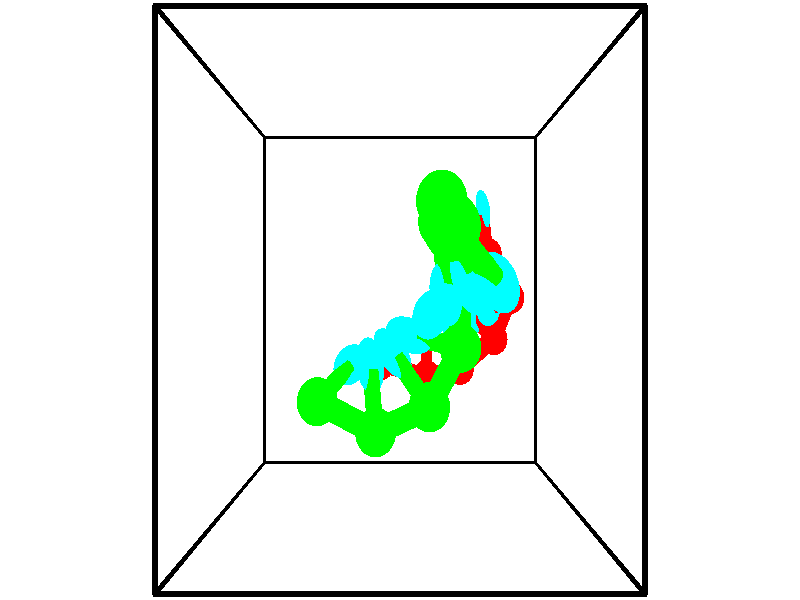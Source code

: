 // switches for output
#declare DRAW_BASES = 1; // possible values are 0, 1; only relevant for DNA ribbons
#declare DRAW_BASES_TYPE = 3; // possible values are 1, 2, 3; only relevant for DNA ribbons
#declare DRAW_FOG = 0; // set to 1 to enable fog

#include "colors.inc"

#include "transforms.inc"
background { rgb <1, 1, 1>}

#default {
   normal{
       ripples 0.25
       frequency 0.20
       turbulence 0.2
       lambda 5
   }
	finish {
		phong 0.1
		phong_size 40.
	}
}

// original window dimensions: 1024x640


// camera settings

camera {
	sky <-0, 1, 0>
	up <-0, 1, 0>
	right 1.6 * <1, 0, 0>
	location <2.5, 2.5, 11.1562>
	look_at <2.5, 2.5, 2.5>
	direction <0, 0, -8.6562>
	angle 67.0682
}


# declare cpy_camera_pos = <2.5, 2.5, 11.1562>;
# if (DRAW_FOG = 1)
fog {
	fog_type 2
	up vnormalize(cpy_camera_pos)
	color rgbt<1,1,1,0.3>
	distance 1e-5
	fog_alt 3e-3
	fog_offset 4
}
# end


// LIGHTS

# declare lum = 6;
global_settings {
	ambient_light rgb lum * <0.05, 0.05, 0.05>
	max_trace_level 15
}# declare cpy_direct_light_amount = 0.25;
light_source
{	1000 * <-1, -1, 1>,
	rgb lum * cpy_direct_light_amount
	parallel
}

light_source
{	1000 * <1, 1, -1>,
	rgb lum * cpy_direct_light_amount
	parallel
}

// strand 0

// nucleotide -1

// particle -1
sphere {
	<3.275132, 3.593520, 1.187932> 0.250000
	pigment { color rgbt <1,0,0,0> }
	no_shadow
}
cylinder {
	<3.217873, 3.672653, 0.800041>,  <3.183517, 3.720133, 0.567307>, 0.100000
	pigment { color rgbt <1,0,0,0> }
	no_shadow
}
cylinder {
	<3.217873, 3.672653, 0.800041>,  <3.275132, 3.593520, 1.187932>, 0.100000
	pigment { color rgbt <1,0,0,0> }
	no_shadow
}

// particle -1
sphere {
	<3.217873, 3.672653, 0.800041> 0.100000
	pigment { color rgbt <1,0,0,0> }
	no_shadow
}
sphere {
	0, 1
	scale<0.080000,0.200000,0.300000>
	matrix <0.919978, 0.387850, -0.056680,
		0.364896, -0.900241, -0.237522,
		-0.143149, 0.197832, -0.969727,
		3.174928, 3.732003, 0.509123>
	pigment { color rgbt <0,1,1,0> }
	no_shadow
}
cylinder {
	<3.792414, 3.228877, 0.850491>,  <3.275132, 3.593520, 1.187932>, 0.130000
	pigment { color rgbt <1,0,0,0> }
	no_shadow
}

// nucleotide -1

// particle -1
sphere {
	<3.792414, 3.228877, 0.850491> 0.250000
	pigment { color rgbt <1,0,0,0> }
	no_shadow
}
cylinder {
	<3.692276, 3.542793, 0.623711>,  <3.632193, 3.731143, 0.487643>, 0.100000
	pigment { color rgbt <1,0,0,0> }
	no_shadow
}
cylinder {
	<3.692276, 3.542793, 0.623711>,  <3.792414, 3.228877, 0.850491>, 0.100000
	pigment { color rgbt <1,0,0,0> }
	no_shadow
}

// particle -1
sphere {
	<3.692276, 3.542793, 0.623711> 0.100000
	pigment { color rgbt <1,0,0,0> }
	no_shadow
}
sphere {
	0, 1
	scale<0.080000,0.200000,0.300000>
	matrix <0.967395, 0.179553, -0.178625,
		-0.038385, -0.593182, -0.804153,
		-0.250345, 0.784790, -0.566949,
		3.617172, 3.778230, 0.453626>
	pigment { color rgbt <0,1,1,0> }
	no_shadow
}
cylinder {
	<4.110253, 3.197506, 0.095223>,  <3.792414, 3.228877, 0.850491>, 0.130000
	pigment { color rgbt <1,0,0,0> }
	no_shadow
}

// nucleotide -1

// particle -1
sphere {
	<4.110253, 3.197506, 0.095223> 0.250000
	pigment { color rgbt <1,0,0,0> }
	no_shadow
}
cylinder {
	<4.041397, 3.571762, 0.218475>,  <4.000083, 3.796316, 0.292426>, 0.100000
	pigment { color rgbt <1,0,0,0> }
	no_shadow
}
cylinder {
	<4.041397, 3.571762, 0.218475>,  <4.110253, 3.197506, 0.095223>, 0.100000
	pigment { color rgbt <1,0,0,0> }
	no_shadow
}

// particle -1
sphere {
	<4.041397, 3.571762, 0.218475> 0.100000
	pigment { color rgbt <1,0,0,0> }
	no_shadow
}
sphere {
	0, 1
	scale<0.080000,0.200000,0.300000>
	matrix <0.895017, 0.279214, -0.347828,
		-0.411477, 0.215906, -0.885478,
		-0.172140, 0.935641, 0.308130,
		3.989755, 3.852454, 0.310914>
	pigment { color rgbt <0,1,1,0> }
	no_shadow
}
cylinder {
	<4.521893, 2.534978, 0.104569>,  <4.110253, 3.197506, 0.095223>, 0.130000
	pigment { color rgbt <1,0,0,0> }
	no_shadow
}

// nucleotide -1

// particle -1
sphere {
	<4.521893, 2.534978, 0.104569> 0.250000
	pigment { color rgbt <1,0,0,0> }
	no_shadow
}
cylinder {
	<4.254822, 2.417252, 0.378090>,  <4.094579, 2.346616, 0.542202>, 0.100000
	pigment { color rgbt <1,0,0,0> }
	no_shadow
}
cylinder {
	<4.254822, 2.417252, 0.378090>,  <4.521893, 2.534978, 0.104569>, 0.100000
	pigment { color rgbt <1,0,0,0> }
	no_shadow
}

// particle -1
sphere {
	<4.254822, 2.417252, 0.378090> 0.100000
	pigment { color rgbt <1,0,0,0> }
	no_shadow
}
sphere {
	0, 1
	scale<0.080000,0.200000,0.300000>
	matrix <-0.638757, -0.245278, -0.729265,
		0.382356, -0.923697, -0.024230,
		-0.667677, -0.294317, 0.683802,
		4.054519, 2.328957, 0.583230>
	pigment { color rgbt <0,1,1,0> }
	no_shadow
}
cylinder {
	<4.260056, 1.890291, -0.150611>,  <4.521893, 2.534978, 0.104569>, 0.130000
	pigment { color rgbt <1,0,0,0> }
	no_shadow
}

// nucleotide -1

// particle -1
sphere {
	<4.260056, 1.890291, -0.150611> 0.250000
	pigment { color rgbt <1,0,0,0> }
	no_shadow
}
cylinder {
	<3.985535, 2.080406, 0.069603>,  <3.820822, 2.194475, 0.201732>, 0.100000
	pigment { color rgbt <1,0,0,0> }
	no_shadow
}
cylinder {
	<3.985535, 2.080406, 0.069603>,  <4.260056, 1.890291, -0.150611>, 0.100000
	pigment { color rgbt <1,0,0,0> }
	no_shadow
}

// particle -1
sphere {
	<3.985535, 2.080406, 0.069603> 0.100000
	pigment { color rgbt <1,0,0,0> }
	no_shadow
}
sphere {
	0, 1
	scale<0.080000,0.200000,0.300000>
	matrix <-0.700970, -0.230355, -0.674965,
		-0.193983, -0.849141, 0.491254,
		-0.686303, 0.475286, 0.550537,
		3.779644, 2.222993, 0.234764>
	pigment { color rgbt <0,1,1,0> }
	no_shadow
}
cylinder {
	<3.622575, 1.433048, -0.090703>,  <4.260056, 1.890291, -0.150611>, 0.130000
	pigment { color rgbt <1,0,0,0> }
	no_shadow
}

// nucleotide -1

// particle -1
sphere {
	<3.622575, 1.433048, -0.090703> 0.250000
	pigment { color rgbt <1,0,0,0> }
	no_shadow
}
cylinder {
	<3.493492, 1.799118, 0.005890>,  <3.416043, 2.018760, 0.063846>, 0.100000
	pigment { color rgbt <1,0,0,0> }
	no_shadow
}
cylinder {
	<3.493492, 1.799118, 0.005890>,  <3.622575, 1.433048, -0.090703>, 0.100000
	pigment { color rgbt <1,0,0,0> }
	no_shadow
}

// particle -1
sphere {
	<3.493492, 1.799118, 0.005890> 0.100000
	pigment { color rgbt <1,0,0,0> }
	no_shadow
}
sphere {
	0, 1
	scale<0.080000,0.200000,0.300000>
	matrix <-0.847094, -0.165438, -0.505036,
		-0.422247, -0.367536, 0.828628,
		-0.322706, 0.915176, 0.241482,
		3.396680, 2.073671, 0.078335>
	pigment { color rgbt <0,1,1,0> }
	no_shadow
}
cylinder {
	<2.978756, 1.345781, 0.218263>,  <3.622575, 1.433048, -0.090703>, 0.130000
	pigment { color rgbt <1,0,0,0> }
	no_shadow
}

// nucleotide -1

// particle -1
sphere {
	<2.978756, 1.345781, 0.218263> 0.250000
	pigment { color rgbt <1,0,0,0> }
	no_shadow
}
cylinder {
	<2.986435, 1.723755, 0.087585>,  <2.991042, 1.950539, 0.009179>, 0.100000
	pigment { color rgbt <1,0,0,0> }
	no_shadow
}
cylinder {
	<2.986435, 1.723755, 0.087585>,  <2.978756, 1.345781, 0.218263>, 0.100000
	pigment { color rgbt <1,0,0,0> }
	no_shadow
}

// particle -1
sphere {
	<2.986435, 1.723755, 0.087585> 0.100000
	pigment { color rgbt <1,0,0,0> }
	no_shadow
}
sphere {
	0, 1
	scale<0.080000,0.200000,0.300000>
	matrix <-0.803815, -0.179727, -0.567080,
		-0.594570, 0.273487, 0.756103,
		0.019197, 0.944935, -0.326693,
		2.992194, 2.007236, -0.010422>
	pigment { color rgbt <0,1,1,0> }
	no_shadow
}
cylinder {
	<2.150733, 1.531942, 0.154159>,  <2.978756, 1.345781, 0.218263>, 0.130000
	pigment { color rgbt <1,0,0,0> }
	no_shadow
}

// nucleotide -1

// particle -1
sphere {
	<2.150733, 1.531942, 0.154159> 0.250000
	pigment { color rgbt <1,0,0,0> }
	no_shadow
}
cylinder {
	<2.353233, 1.791016, -0.073601>,  <2.474734, 1.946460, -0.210256>, 0.100000
	pigment { color rgbt <1,0,0,0> }
	no_shadow
}
cylinder {
	<2.353233, 1.791016, -0.073601>,  <2.150733, 1.531942, 0.154159>, 0.100000
	pigment { color rgbt <1,0,0,0> }
	no_shadow
}

// particle -1
sphere {
	<2.353233, 1.791016, -0.073601> 0.100000
	pigment { color rgbt <1,0,0,0> }
	no_shadow
}
sphere {
	0, 1
	scale<0.080000,0.200000,0.300000>
	matrix <-0.695934, -0.083101, -0.713281,
		-0.509299, 0.757363, 0.408675,
		0.506252, 0.647684, -0.569398,
		2.505109, 1.985321, -0.244420>
	pigment { color rgbt <0,1,1,0> }
	no_shadow
}
// strand 1

// nucleotide -1

// particle -1
sphere {
	<1.476902, 1.453210, 3.693212> 0.250000
	pigment { color rgbt <0,1,0,0> }
	no_shadow
}
cylinder {
	<1.692471, 1.647720, 3.418083>,  <1.821812, 1.764426, 3.253006>, 0.100000
	pigment { color rgbt <0,1,0,0> }
	no_shadow
}
cylinder {
	<1.692471, 1.647720, 3.418083>,  <1.476902, 1.453210, 3.693212>, 0.100000
	pigment { color rgbt <0,1,0,0> }
	no_shadow
}

// particle -1
sphere {
	<1.692471, 1.647720, 3.418083> 0.100000
	pigment { color rgbt <0,1,0,0> }
	no_shadow
}
sphere {
	0, 1
	scale<0.080000,0.200000,0.300000>
	matrix <0.525615, 0.443954, 0.725695,
		0.658249, -0.752623, -0.016337,
		0.538922, 0.486275, -0.687823,
		1.854147, 1.793603, 3.211736>
	pigment { color rgbt <0,1,1,0> }
	no_shadow
}
cylinder {
	<2.201349, 1.149974, 3.767402>,  <1.476902, 1.453210, 3.693212>, 0.130000
	pigment { color rgbt <0,1,0,0> }
	no_shadow
}

// nucleotide -1

// particle -1
sphere {
	<2.201349, 1.149974, 3.767402> 0.250000
	pigment { color rgbt <0,1,0,0> }
	no_shadow
}
cylinder {
	<2.158222, 1.531036, 3.653687>,  <2.132346, 1.759674, 3.585457>, 0.100000
	pigment { color rgbt <0,1,0,0> }
	no_shadow
}
cylinder {
	<2.158222, 1.531036, 3.653687>,  <2.201349, 1.149974, 3.767402>, 0.100000
	pigment { color rgbt <0,1,0,0> }
	no_shadow
}

// particle -1
sphere {
	<2.158222, 1.531036, 3.653687> 0.100000
	pigment { color rgbt <0,1,0,0> }
	no_shadow
}
sphere {
	0, 1
	scale<0.080000,0.200000,0.300000>
	matrix <0.560142, 0.294458, 0.774296,
		0.821350, -0.075759, -0.565371,
		-0.107818, 0.952657, -0.284290,
		2.125877, 1.816833, 3.568400>
	pigment { color rgbt <0,1,1,0> }
	no_shadow
}
cylinder {
	<2.853462, 1.423437, 3.875828>,  <2.201349, 1.149974, 3.767402>, 0.130000
	pigment { color rgbt <0,1,0,0> }
	no_shadow
}

// nucleotide -1

// particle -1
sphere {
	<2.853462, 1.423437, 3.875828> 0.250000
	pigment { color rgbt <0,1,0,0> }
	no_shadow
}
cylinder {
	<2.600685, 1.730408, 3.832558>,  <2.449019, 1.914590, 3.806595>, 0.100000
	pigment { color rgbt <0,1,0,0> }
	no_shadow
}
cylinder {
	<2.600685, 1.730408, 3.832558>,  <2.853462, 1.423437, 3.875828>, 0.100000
	pigment { color rgbt <0,1,0,0> }
	no_shadow
}

// particle -1
sphere {
	<2.600685, 1.730408, 3.832558> 0.100000
	pigment { color rgbt <0,1,0,0> }
	no_shadow
}
sphere {
	0, 1
	scale<0.080000,0.200000,0.300000>
	matrix <0.441747, 0.471359, 0.763335,
		0.636794, 0.434598, -0.636882,
		-0.631944, 0.767428, -0.108176,
		2.411102, 1.960636, 3.800105>
	pigment { color rgbt <0,1,1,0> }
	no_shadow
}
cylinder {
	<3.234665, 2.014534, 3.829369>,  <2.853462, 1.423437, 3.875828>, 0.130000
	pigment { color rgbt <0,1,0,0> }
	no_shadow
}

// nucleotide -1

// particle -1
sphere {
	<3.234665, 2.014534, 3.829369> 0.250000
	pigment { color rgbt <0,1,0,0> }
	no_shadow
}
cylinder {
	<2.878239, 2.096725, 3.991249>,  <2.664383, 2.146041, 4.088377>, 0.100000
	pigment { color rgbt <0,1,0,0> }
	no_shadow
}
cylinder {
	<2.878239, 2.096725, 3.991249>,  <3.234665, 2.014534, 3.829369>, 0.100000
	pigment { color rgbt <0,1,0,0> }
	no_shadow
}

// particle -1
sphere {
	<2.878239, 2.096725, 3.991249> 0.100000
	pigment { color rgbt <0,1,0,0> }
	no_shadow
}
sphere {
	0, 1
	scale<0.080000,0.200000,0.300000>
	matrix <0.449355, 0.524934, 0.722859,
		-0.063908, 0.825968, -0.560083,
		-0.891065, 0.205480, 0.404700,
		2.610919, 2.158369, 4.112659>
	pigment { color rgbt <0,1,1,0> }
	no_shadow
}
cylinder {
	<3.209687, 2.803398, 3.977007>,  <3.234665, 2.014534, 3.829369>, 0.130000
	pigment { color rgbt <0,1,0,0> }
	no_shadow
}

// nucleotide -1

// particle -1
sphere {
	<3.209687, 2.803398, 3.977007> 0.250000
	pigment { color rgbt <0,1,0,0> }
	no_shadow
}
cylinder {
	<3.005157, 2.555267, 4.214912>,  <2.882440, 2.406389, 4.357656>, 0.100000
	pigment { color rgbt <0,1,0,0> }
	no_shadow
}
cylinder {
	<3.005157, 2.555267, 4.214912>,  <3.209687, 2.803398, 3.977007>, 0.100000
	pigment { color rgbt <0,1,0,0> }
	no_shadow
}

// particle -1
sphere {
	<3.005157, 2.555267, 4.214912> 0.100000
	pigment { color rgbt <0,1,0,0> }
	no_shadow
}
sphere {
	0, 1
	scale<0.080000,0.200000,0.300000>
	matrix <0.430216, 0.414346, 0.802017,
		-0.743951, 0.665966, 0.055010,
		-0.511324, -0.620327, 0.594762,
		2.851760, 2.369169, 4.393341>
	pigment { color rgbt <0,1,1,0> }
	no_shadow
}
cylinder {
	<2.949477, 3.214293, 4.556669>,  <3.209687, 2.803398, 3.977007>, 0.130000
	pigment { color rgbt <0,1,0,0> }
	no_shadow
}

// nucleotide -1

// particle -1
sphere {
	<2.949477, 3.214293, 4.556669> 0.250000
	pigment { color rgbt <0,1,0,0> }
	no_shadow
}
cylinder {
	<2.969818, 2.839340, 4.694496>,  <2.982023, 2.614368, 4.777192>, 0.100000
	pigment { color rgbt <0,1,0,0> }
	no_shadow
}
cylinder {
	<2.969818, 2.839340, 4.694496>,  <2.949477, 3.214293, 4.556669>, 0.100000
	pigment { color rgbt <0,1,0,0> }
	no_shadow
}

// particle -1
sphere {
	<2.969818, 2.839340, 4.694496> 0.100000
	pigment { color rgbt <0,1,0,0> }
	no_shadow
}
sphere {
	0, 1
	scale<0.080000,0.200000,0.300000>
	matrix <0.501619, 0.322310, 0.802804,
		-0.863593, 0.132017, 0.486599,
		0.050852, -0.937383, 0.344567,
		2.985074, 2.558125, 4.797866>
	pigment { color rgbt <0,1,1,0> }
	no_shadow
}
cylinder {
	<2.906658, 3.306535, 5.270401>,  <2.949477, 3.214293, 4.556669>, 0.130000
	pigment { color rgbt <0,1,0,0> }
	no_shadow
}

// nucleotide -1

// particle -1
sphere {
	<2.906658, 3.306535, 5.270401> 0.250000
	pigment { color rgbt <0,1,0,0> }
	no_shadow
}
cylinder {
	<3.060093, 2.940475, 5.220818>,  <3.152154, 2.720840, 5.191067>, 0.100000
	pigment { color rgbt <0,1,0,0> }
	no_shadow
}
cylinder {
	<3.060093, 2.940475, 5.220818>,  <2.906658, 3.306535, 5.270401>, 0.100000
	pigment { color rgbt <0,1,0,0> }
	no_shadow
}

// particle -1
sphere {
	<3.060093, 2.940475, 5.220818> 0.100000
	pigment { color rgbt <0,1,0,0> }
	no_shadow
}
sphere {
	0, 1
	scale<0.080000,0.200000,0.300000>
	matrix <0.602474, 0.146249, 0.784625,
		-0.699919, -0.375654, 0.607452,
		0.383587, -0.915148, -0.123960,
		3.175169, 2.665931, 5.183630>
	pigment { color rgbt <0,1,1,0> }
	no_shadow
}
cylinder {
	<2.950136, 3.028252, 5.912313>,  <2.906658, 3.306535, 5.270401>, 0.130000
	pigment { color rgbt <0,1,0,0> }
	no_shadow
}

// nucleotide -1

// particle -1
sphere {
	<2.950136, 3.028252, 5.912313> 0.250000
	pigment { color rgbt <0,1,0,0> }
	no_shadow
}
cylinder {
	<3.212482, 2.801559, 5.712852>,  <3.369890, 2.665544, 5.593176>, 0.100000
	pigment { color rgbt <0,1,0,0> }
	no_shadow
}
cylinder {
	<3.212482, 2.801559, 5.712852>,  <2.950136, 3.028252, 5.912313>, 0.100000
	pigment { color rgbt <0,1,0,0> }
	no_shadow
}

// particle -1
sphere {
	<3.212482, 2.801559, 5.712852> 0.100000
	pigment { color rgbt <0,1,0,0> }
	no_shadow
}
sphere {
	0, 1
	scale<0.080000,0.200000,0.300000>
	matrix <0.536992, -0.113992, 0.835850,
		-0.530545, -0.815979, 0.229567,
		0.655867, -0.566731, -0.498652,
		3.409243, 2.631540, 5.563257>
	pigment { color rgbt <0,1,1,0> }
	no_shadow
}
// box output
cylinder {
	<0.000000, 0.000000, 0.000000>,  <5.000000, 0.000000, 0.000000>, 0.025000
	pigment { color rgbt <0,0,0,0> }
	no_shadow
}
cylinder {
	<0.000000, 0.000000, 0.000000>,  <0.000000, 5.000000, 0.000000>, 0.025000
	pigment { color rgbt <0,0,0,0> }
	no_shadow
}
cylinder {
	<0.000000, 0.000000, 0.000000>,  <0.000000, 0.000000, 5.000000>, 0.025000
	pigment { color rgbt <0,0,0,0> }
	no_shadow
}
cylinder {
	<5.000000, 5.000000, 5.000000>,  <0.000000, 5.000000, 5.000000>, 0.025000
	pigment { color rgbt <0,0,0,0> }
	no_shadow
}
cylinder {
	<5.000000, 5.000000, 5.000000>,  <5.000000, 0.000000, 5.000000>, 0.025000
	pigment { color rgbt <0,0,0,0> }
	no_shadow
}
cylinder {
	<5.000000, 5.000000, 5.000000>,  <5.000000, 5.000000, 0.000000>, 0.025000
	pigment { color rgbt <0,0,0,0> }
	no_shadow
}
cylinder {
	<0.000000, 0.000000, 5.000000>,  <0.000000, 5.000000, 5.000000>, 0.025000
	pigment { color rgbt <0,0,0,0> }
	no_shadow
}
cylinder {
	<0.000000, 0.000000, 5.000000>,  <5.000000, 0.000000, 5.000000>, 0.025000
	pigment { color rgbt <0,0,0,0> }
	no_shadow
}
cylinder {
	<5.000000, 5.000000, 0.000000>,  <0.000000, 5.000000, 0.000000>, 0.025000
	pigment { color rgbt <0,0,0,0> }
	no_shadow
}
cylinder {
	<5.000000, 5.000000, 0.000000>,  <5.000000, 0.000000, 0.000000>, 0.025000
	pigment { color rgbt <0,0,0,0> }
	no_shadow
}
cylinder {
	<5.000000, 0.000000, 5.000000>,  <5.000000, 0.000000, 0.000000>, 0.025000
	pigment { color rgbt <0,0,0,0> }
	no_shadow
}
cylinder {
	<0.000000, 5.000000, 0.000000>,  <0.000000, 5.000000, 5.000000>, 0.025000
	pigment { color rgbt <0,0,0,0> }
	no_shadow
}
// end of box output
